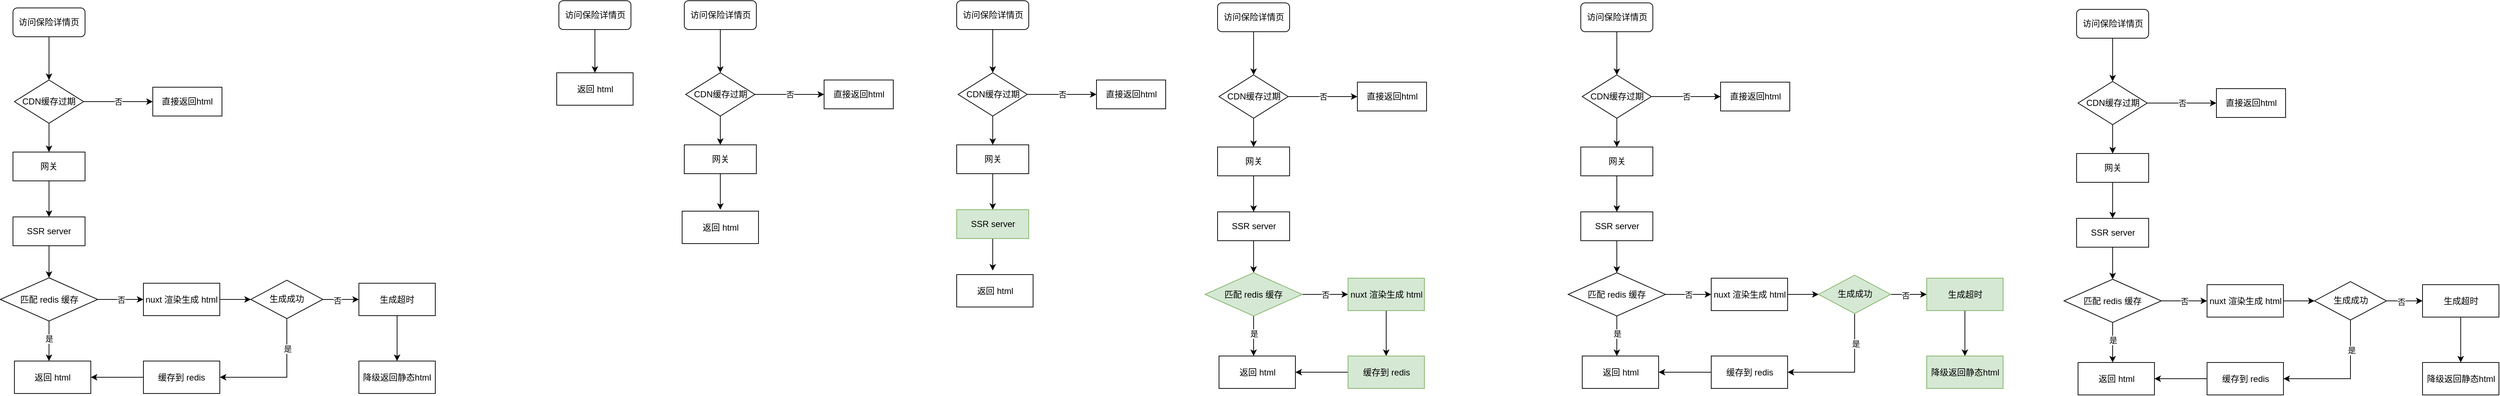 <mxfile version="19.0.1" type="github">
  <diagram id="qEG29GzppgMQ6EskAuyx" name="Page-1">
    <mxGraphModel dx="1097" dy="610" grid="0" gridSize="10" guides="1" tooltips="1" connect="1" arrows="1" fold="1" page="1" pageScale="1" pageWidth="827" pageHeight="1169" math="0" shadow="0">
      <root>
        <mxCell id="0" />
        <mxCell id="1" parent="0" />
        <mxCell id="Ctoy03uefZ5JHMt1Kjl_-14" value="" style="edgeStyle=orthogonalEdgeStyle;rounded=0;orthogonalLoop=1;jettySize=auto;html=1;" parent="1" source="Ctoy03uefZ5JHMt1Kjl_-1" target="Ctoy03uefZ5JHMt1Kjl_-13" edge="1">
          <mxGeometry relative="1" as="geometry" />
        </mxCell>
        <mxCell id="Ctoy03uefZ5JHMt1Kjl_-1" value="访问保险详情页" style="rounded=1;whiteSpace=wrap;html=1;" parent="1" vertex="1">
          <mxGeometry x="120" y="220" width="100" height="40" as="geometry" />
        </mxCell>
        <mxCell id="Ctoy03uefZ5JHMt1Kjl_-16" value="否" style="edgeStyle=orthogonalEdgeStyle;rounded=0;orthogonalLoop=1;jettySize=auto;html=1;" parent="1" source="Ctoy03uefZ5JHMt1Kjl_-13" target="Ctoy03uefZ5JHMt1Kjl_-15" edge="1">
          <mxGeometry relative="1" as="geometry" />
        </mxCell>
        <mxCell id="Ctoy03uefZ5JHMt1Kjl_-18" value="" style="edgeStyle=orthogonalEdgeStyle;rounded=0;orthogonalLoop=1;jettySize=auto;html=1;" parent="1" source="Ctoy03uefZ5JHMt1Kjl_-13" target="Ctoy03uefZ5JHMt1Kjl_-17" edge="1">
          <mxGeometry relative="1" as="geometry" />
        </mxCell>
        <mxCell id="Ctoy03uefZ5JHMt1Kjl_-13" value="CDN缓存过期" style="rhombus;whiteSpace=wrap;html=1;rounded=0;" parent="1" vertex="1">
          <mxGeometry x="122" y="320" width="96" height="60" as="geometry" />
        </mxCell>
        <mxCell id="Ctoy03uefZ5JHMt1Kjl_-15" value="直接返回html" style="whiteSpace=wrap;html=1;rounded=0;" parent="1" vertex="1">
          <mxGeometry x="314" y="330" width="96" height="40" as="geometry" />
        </mxCell>
        <mxCell id="Ctoy03uefZ5JHMt1Kjl_-22" value="" style="edgeStyle=orthogonalEdgeStyle;rounded=0;orthogonalLoop=1;jettySize=auto;html=1;" parent="1" source="Ctoy03uefZ5JHMt1Kjl_-17" target="Ctoy03uefZ5JHMt1Kjl_-21" edge="1">
          <mxGeometry relative="1" as="geometry" />
        </mxCell>
        <mxCell id="Ctoy03uefZ5JHMt1Kjl_-17" value="网关" style="whiteSpace=wrap;html=1;rounded=0;" parent="1" vertex="1">
          <mxGeometry x="120" y="420" width="100" height="40" as="geometry" />
        </mxCell>
        <mxCell id="Ctoy03uefZ5JHMt1Kjl_-24" value="" style="edgeStyle=orthogonalEdgeStyle;rounded=0;orthogonalLoop=1;jettySize=auto;html=1;" parent="1" source="Ctoy03uefZ5JHMt1Kjl_-21" target="Ctoy03uefZ5JHMt1Kjl_-23" edge="1">
          <mxGeometry relative="1" as="geometry" />
        </mxCell>
        <mxCell id="Ctoy03uefZ5JHMt1Kjl_-21" value="SSR server" style="whiteSpace=wrap;html=1;rounded=0;" parent="1" vertex="1">
          <mxGeometry x="120" y="510" width="100" height="40" as="geometry" />
        </mxCell>
        <mxCell id="Ctoy03uefZ5JHMt1Kjl_-26" value="否" style="edgeStyle=orthogonalEdgeStyle;rounded=0;orthogonalLoop=1;jettySize=auto;html=1;" parent="1" source="Ctoy03uefZ5JHMt1Kjl_-23" target="Ctoy03uefZ5JHMt1Kjl_-25" edge="1">
          <mxGeometry relative="1" as="geometry" />
        </mxCell>
        <mxCell id="Ctoy03uefZ5JHMt1Kjl_-29" value="" style="edgeStyle=orthogonalEdgeStyle;rounded=0;orthogonalLoop=1;jettySize=auto;html=1;" parent="1" source="Ctoy03uefZ5JHMt1Kjl_-23" edge="1">
          <mxGeometry relative="1" as="geometry">
            <mxPoint x="170" y="710" as="targetPoint" />
          </mxGeometry>
        </mxCell>
        <mxCell id="Ctoy03uefZ5JHMt1Kjl_-33" value="是" style="edgeLabel;html=1;align=center;verticalAlign=middle;resizable=0;points=[];" parent="Ctoy03uefZ5JHMt1Kjl_-29" vertex="1" connectable="0">
          <mxGeometry x="-0.153" relative="1" as="geometry">
            <mxPoint y="1" as="offset" />
          </mxGeometry>
        </mxCell>
        <mxCell id="Ctoy03uefZ5JHMt1Kjl_-23" value="匹配 redis 缓存" style="rhombus;whiteSpace=wrap;html=1;rounded=0;" parent="1" vertex="1">
          <mxGeometry x="102.5" y="594.5" width="135" height="60" as="geometry" />
        </mxCell>
        <mxCell id="Ctoy03uefZ5JHMt1Kjl_-36" value="" style="edgeStyle=orthogonalEdgeStyle;rounded=0;orthogonalLoop=1;jettySize=auto;html=1;" parent="1" source="Ctoy03uefZ5JHMt1Kjl_-25" target="Ctoy03uefZ5JHMt1Kjl_-35" edge="1">
          <mxGeometry relative="1" as="geometry" />
        </mxCell>
        <mxCell id="Ctoy03uefZ5JHMt1Kjl_-25" value="nuxt 渲染生成 html" style="whiteSpace=wrap;html=1;rounded=0;" parent="1" vertex="1">
          <mxGeometry x="301" y="602" width="106" height="45" as="geometry" />
        </mxCell>
        <mxCell id="Ctoy03uefZ5JHMt1Kjl_-42" style="edgeStyle=orthogonalEdgeStyle;rounded=0;orthogonalLoop=1;jettySize=auto;html=1;entryX=1;entryY=0.5;entryDx=0;entryDy=0;" parent="1" source="Ctoy03uefZ5JHMt1Kjl_-35" target="Ctoy03uefZ5JHMt1Kjl_-39" edge="1">
          <mxGeometry relative="1" as="geometry">
            <Array as="points">
              <mxPoint x="500" y="733" />
            </Array>
          </mxGeometry>
        </mxCell>
        <mxCell id="Ctoy03uefZ5JHMt1Kjl_-43" value="是" style="edgeLabel;html=1;align=center;verticalAlign=middle;resizable=0;points=[];" parent="Ctoy03uefZ5JHMt1Kjl_-42" vertex="1" connectable="0">
          <mxGeometry x="-0.52" y="1" relative="1" as="geometry">
            <mxPoint as="offset" />
          </mxGeometry>
        </mxCell>
        <mxCell id="Ctoy03uefZ5JHMt1Kjl_-45" value="" style="edgeStyle=orthogonalEdgeStyle;rounded=0;orthogonalLoop=1;jettySize=auto;html=1;" parent="1" source="Ctoy03uefZ5JHMt1Kjl_-35" target="Ctoy03uefZ5JHMt1Kjl_-44" edge="1">
          <mxGeometry relative="1" as="geometry" />
        </mxCell>
        <mxCell id="Ctoy03uefZ5JHMt1Kjl_-46" value="否" style="edgeLabel;html=1;align=center;verticalAlign=middle;resizable=0;points=[];" parent="Ctoy03uefZ5JHMt1Kjl_-45" vertex="1" connectable="0">
          <mxGeometry x="-0.212" y="-1" relative="1" as="geometry">
            <mxPoint as="offset" />
          </mxGeometry>
        </mxCell>
        <mxCell id="Ctoy03uefZ5JHMt1Kjl_-35" value="生成成功" style="rhombus;whiteSpace=wrap;html=1;rounded=0;" parent="1" vertex="1">
          <mxGeometry x="450" y="597.87" width="100" height="53.25" as="geometry" />
        </mxCell>
        <mxCell id="Ctoy03uefZ5JHMt1Kjl_-41" value="" style="edgeStyle=orthogonalEdgeStyle;rounded=0;orthogonalLoop=1;jettySize=auto;html=1;" parent="1" source="Ctoy03uefZ5JHMt1Kjl_-39" target="Ctoy03uefZ5JHMt1Kjl_-40" edge="1">
          <mxGeometry relative="1" as="geometry" />
        </mxCell>
        <mxCell id="Ctoy03uefZ5JHMt1Kjl_-39" value="缓存到 redis" style="whiteSpace=wrap;html=1;rounded=0;" parent="1" vertex="1">
          <mxGeometry x="301" y="710" width="106" height="45" as="geometry" />
        </mxCell>
        <mxCell id="Ctoy03uefZ5JHMt1Kjl_-40" value="返回 html" style="whiteSpace=wrap;html=1;rounded=0;" parent="1" vertex="1">
          <mxGeometry x="122" y="710" width="106" height="45" as="geometry" />
        </mxCell>
        <mxCell id="Ctoy03uefZ5JHMt1Kjl_-48" value="" style="edgeStyle=orthogonalEdgeStyle;rounded=0;orthogonalLoop=1;jettySize=auto;html=1;" parent="1" source="Ctoy03uefZ5JHMt1Kjl_-44" target="Ctoy03uefZ5JHMt1Kjl_-47" edge="1">
          <mxGeometry relative="1" as="geometry" />
        </mxCell>
        <mxCell id="Ctoy03uefZ5JHMt1Kjl_-44" value="生成超时" style="whiteSpace=wrap;html=1;rounded=0;" parent="1" vertex="1">
          <mxGeometry x="600" y="602" width="106" height="45" as="geometry" />
        </mxCell>
        <mxCell id="Ctoy03uefZ5JHMt1Kjl_-47" value="降级返回静态html" style="whiteSpace=wrap;html=1;rounded=0;" parent="1" vertex="1">
          <mxGeometry x="600" y="710" width="106" height="45" as="geometry" />
        </mxCell>
        <mxCell id="Ctoy03uefZ5JHMt1Kjl_-49" value="" style="edgeStyle=orthogonalEdgeStyle;rounded=0;orthogonalLoop=1;jettySize=auto;html=1;" parent="1" source="Ctoy03uefZ5JHMt1Kjl_-50" edge="1">
          <mxGeometry relative="1" as="geometry">
            <mxPoint x="927.5" y="310" as="targetPoint" />
          </mxGeometry>
        </mxCell>
        <mxCell id="Ctoy03uefZ5JHMt1Kjl_-50" value="访问保险详情页" style="rounded=1;whiteSpace=wrap;html=1;" parent="1" vertex="1">
          <mxGeometry x="877.5" y="210" width="100" height="40" as="geometry" />
        </mxCell>
        <mxCell id="Ctoy03uefZ5JHMt1Kjl_-72" value="返回 html" style="whiteSpace=wrap;html=1;rounded=0;" parent="1" vertex="1">
          <mxGeometry x="874.5" y="310" width="106" height="45" as="geometry" />
        </mxCell>
        <mxCell id="Ctoy03uefZ5JHMt1Kjl_-103" value="" style="edgeStyle=orthogonalEdgeStyle;rounded=0;orthogonalLoop=1;jettySize=auto;html=1;" parent="1" source="Ctoy03uefZ5JHMt1Kjl_-104" target="Ctoy03uefZ5JHMt1Kjl_-107" edge="1">
          <mxGeometry relative="1" as="geometry" />
        </mxCell>
        <mxCell id="Ctoy03uefZ5JHMt1Kjl_-104" value="访问保险详情页" style="rounded=1;whiteSpace=wrap;html=1;" parent="1" vertex="1">
          <mxGeometry x="1051.5" y="210" width="100" height="40" as="geometry" />
        </mxCell>
        <mxCell id="Ctoy03uefZ5JHMt1Kjl_-105" value="否" style="edgeStyle=orthogonalEdgeStyle;rounded=0;orthogonalLoop=1;jettySize=auto;html=1;" parent="1" source="Ctoy03uefZ5JHMt1Kjl_-107" target="Ctoy03uefZ5JHMt1Kjl_-108" edge="1">
          <mxGeometry relative="1" as="geometry" />
        </mxCell>
        <mxCell id="Ctoy03uefZ5JHMt1Kjl_-106" value="" style="edgeStyle=orthogonalEdgeStyle;rounded=0;orthogonalLoop=1;jettySize=auto;html=1;" parent="1" source="Ctoy03uefZ5JHMt1Kjl_-107" target="Ctoy03uefZ5JHMt1Kjl_-110" edge="1">
          <mxGeometry relative="1" as="geometry" />
        </mxCell>
        <mxCell id="Ctoy03uefZ5JHMt1Kjl_-107" value="CDN缓存过期" style="rhombus;whiteSpace=wrap;html=1;rounded=0;" parent="1" vertex="1">
          <mxGeometry x="1053.5" y="310" width="96" height="60" as="geometry" />
        </mxCell>
        <mxCell id="Ctoy03uefZ5JHMt1Kjl_-108" value="直接返回html" style="whiteSpace=wrap;html=1;rounded=0;" parent="1" vertex="1">
          <mxGeometry x="1245.5" y="320" width="96" height="40" as="geometry" />
        </mxCell>
        <mxCell id="Ctoy03uefZ5JHMt1Kjl_-109" value="" style="edgeStyle=orthogonalEdgeStyle;rounded=0;orthogonalLoop=1;jettySize=auto;html=1;" parent="1" source="Ctoy03uefZ5JHMt1Kjl_-110" edge="1">
          <mxGeometry relative="1" as="geometry">
            <mxPoint x="1101.5" y="500" as="targetPoint" />
          </mxGeometry>
        </mxCell>
        <mxCell id="Ctoy03uefZ5JHMt1Kjl_-110" value="网关" style="whiteSpace=wrap;html=1;rounded=0;" parent="1" vertex="1">
          <mxGeometry x="1051.5" y="410" width="100" height="40" as="geometry" />
        </mxCell>
        <mxCell id="Ctoy03uefZ5JHMt1Kjl_-126" value="返回 html" style="whiteSpace=wrap;html=1;rounded=0;" parent="1" vertex="1">
          <mxGeometry x="1048.5" y="502" width="106" height="45" as="geometry" />
        </mxCell>
        <mxCell id="Ctoy03uefZ5JHMt1Kjl_-130" value="" style="edgeStyle=orthogonalEdgeStyle;rounded=0;orthogonalLoop=1;jettySize=auto;html=1;" parent="1" source="Ctoy03uefZ5JHMt1Kjl_-131" target="Ctoy03uefZ5JHMt1Kjl_-134" edge="1">
          <mxGeometry relative="1" as="geometry" />
        </mxCell>
        <mxCell id="Ctoy03uefZ5JHMt1Kjl_-131" value="访问保险详情页" style="rounded=1;whiteSpace=wrap;html=1;" parent="1" vertex="1">
          <mxGeometry x="1429.5" y="210" width="100" height="40" as="geometry" />
        </mxCell>
        <mxCell id="Ctoy03uefZ5JHMt1Kjl_-132" value="否" style="edgeStyle=orthogonalEdgeStyle;rounded=0;orthogonalLoop=1;jettySize=auto;html=1;" parent="1" source="Ctoy03uefZ5JHMt1Kjl_-134" target="Ctoy03uefZ5JHMt1Kjl_-135" edge="1">
          <mxGeometry relative="1" as="geometry" />
        </mxCell>
        <mxCell id="Ctoy03uefZ5JHMt1Kjl_-133" value="" style="edgeStyle=orthogonalEdgeStyle;rounded=0;orthogonalLoop=1;jettySize=auto;html=1;" parent="1" source="Ctoy03uefZ5JHMt1Kjl_-134" target="Ctoy03uefZ5JHMt1Kjl_-137" edge="1">
          <mxGeometry relative="1" as="geometry" />
        </mxCell>
        <mxCell id="Ctoy03uefZ5JHMt1Kjl_-134" value="CDN缓存过期" style="rhombus;whiteSpace=wrap;html=1;rounded=0;" parent="1" vertex="1">
          <mxGeometry x="1431.5" y="310" width="96" height="60" as="geometry" />
        </mxCell>
        <mxCell id="Ctoy03uefZ5JHMt1Kjl_-135" value="直接返回html" style="whiteSpace=wrap;html=1;rounded=0;" parent="1" vertex="1">
          <mxGeometry x="1623.5" y="320" width="96" height="40" as="geometry" />
        </mxCell>
        <mxCell id="Ctoy03uefZ5JHMt1Kjl_-136" value="" style="edgeStyle=orthogonalEdgeStyle;rounded=0;orthogonalLoop=1;jettySize=auto;html=1;" parent="1" source="Ctoy03uefZ5JHMt1Kjl_-137" target="Ctoy03uefZ5JHMt1Kjl_-139" edge="1">
          <mxGeometry relative="1" as="geometry" />
        </mxCell>
        <mxCell id="Ctoy03uefZ5JHMt1Kjl_-137" value="网关" style="whiteSpace=wrap;html=1;rounded=0;" parent="1" vertex="1">
          <mxGeometry x="1429.5" y="410" width="100" height="40" as="geometry" />
        </mxCell>
        <mxCell id="Ctoy03uefZ5JHMt1Kjl_-138" value="" style="edgeStyle=orthogonalEdgeStyle;rounded=0;orthogonalLoop=1;jettySize=auto;html=1;" parent="1" source="Ctoy03uefZ5JHMt1Kjl_-139" edge="1">
          <mxGeometry relative="1" as="geometry">
            <mxPoint x="1479.5" y="584.5" as="targetPoint" />
          </mxGeometry>
        </mxCell>
        <mxCell id="Ctoy03uefZ5JHMt1Kjl_-139" value="SSR server" style="whiteSpace=wrap;html=1;rounded=0;fillColor=#d5e8d4;strokeColor=#82b366;" parent="1" vertex="1">
          <mxGeometry x="1429.5" y="500" width="100" height="40" as="geometry" />
        </mxCell>
        <mxCell id="Ctoy03uefZ5JHMt1Kjl_-153" value="返回 html" style="whiteSpace=wrap;html=1;rounded=0;" parent="1" vertex="1">
          <mxGeometry x="1429.5" y="590" width="106" height="45" as="geometry" />
        </mxCell>
        <mxCell id="Ctoy03uefZ5JHMt1Kjl_-157" value="" style="edgeStyle=orthogonalEdgeStyle;rounded=0;orthogonalLoop=1;jettySize=auto;html=1;" parent="1" source="Ctoy03uefZ5JHMt1Kjl_-158" target="Ctoy03uefZ5JHMt1Kjl_-161" edge="1">
          <mxGeometry relative="1" as="geometry" />
        </mxCell>
        <mxCell id="Ctoy03uefZ5JHMt1Kjl_-158" value="访问保险详情页" style="rounded=1;whiteSpace=wrap;html=1;" parent="1" vertex="1">
          <mxGeometry x="1791.5" y="213" width="100" height="40" as="geometry" />
        </mxCell>
        <mxCell id="Ctoy03uefZ5JHMt1Kjl_-159" value="否" style="edgeStyle=orthogonalEdgeStyle;rounded=0;orthogonalLoop=1;jettySize=auto;html=1;" parent="1" source="Ctoy03uefZ5JHMt1Kjl_-161" target="Ctoy03uefZ5JHMt1Kjl_-162" edge="1">
          <mxGeometry relative="1" as="geometry" />
        </mxCell>
        <mxCell id="Ctoy03uefZ5JHMt1Kjl_-160" value="" style="edgeStyle=orthogonalEdgeStyle;rounded=0;orthogonalLoop=1;jettySize=auto;html=1;" parent="1" source="Ctoy03uefZ5JHMt1Kjl_-161" target="Ctoy03uefZ5JHMt1Kjl_-164" edge="1">
          <mxGeometry relative="1" as="geometry" />
        </mxCell>
        <mxCell id="Ctoy03uefZ5JHMt1Kjl_-161" value="CDN缓存过期" style="rhombus;whiteSpace=wrap;html=1;rounded=0;" parent="1" vertex="1">
          <mxGeometry x="1793.5" y="313" width="96" height="60" as="geometry" />
        </mxCell>
        <mxCell id="Ctoy03uefZ5JHMt1Kjl_-162" value="直接返回html" style="whiteSpace=wrap;html=1;rounded=0;" parent="1" vertex="1">
          <mxGeometry x="1985.5" y="323" width="96" height="40" as="geometry" />
        </mxCell>
        <mxCell id="Ctoy03uefZ5JHMt1Kjl_-163" value="" style="edgeStyle=orthogonalEdgeStyle;rounded=0;orthogonalLoop=1;jettySize=auto;html=1;" parent="1" source="Ctoy03uefZ5JHMt1Kjl_-164" target="Ctoy03uefZ5JHMt1Kjl_-166" edge="1">
          <mxGeometry relative="1" as="geometry" />
        </mxCell>
        <mxCell id="Ctoy03uefZ5JHMt1Kjl_-164" value="网关" style="whiteSpace=wrap;html=1;rounded=0;" parent="1" vertex="1">
          <mxGeometry x="1791.5" y="413" width="100" height="40" as="geometry" />
        </mxCell>
        <mxCell id="Ctoy03uefZ5JHMt1Kjl_-165" value="" style="edgeStyle=orthogonalEdgeStyle;rounded=0;orthogonalLoop=1;jettySize=auto;html=1;" parent="1" source="Ctoy03uefZ5JHMt1Kjl_-166" target="Ctoy03uefZ5JHMt1Kjl_-170" edge="1">
          <mxGeometry relative="1" as="geometry" />
        </mxCell>
        <mxCell id="Ctoy03uefZ5JHMt1Kjl_-166" value="SSR server" style="whiteSpace=wrap;html=1;rounded=0;" parent="1" vertex="1">
          <mxGeometry x="1791.5" y="503" width="100" height="40" as="geometry" />
        </mxCell>
        <mxCell id="Ctoy03uefZ5JHMt1Kjl_-167" value="否" style="edgeStyle=orthogonalEdgeStyle;rounded=0;orthogonalLoop=1;jettySize=auto;html=1;" parent="1" source="Ctoy03uefZ5JHMt1Kjl_-170" target="Ctoy03uefZ5JHMt1Kjl_-172" edge="1">
          <mxGeometry relative="1" as="geometry" />
        </mxCell>
        <mxCell id="Ctoy03uefZ5JHMt1Kjl_-168" value="" style="edgeStyle=orthogonalEdgeStyle;rounded=0;orthogonalLoop=1;jettySize=auto;html=1;" parent="1" source="Ctoy03uefZ5JHMt1Kjl_-170" edge="1">
          <mxGeometry relative="1" as="geometry">
            <mxPoint x="1841.5" y="703" as="targetPoint" />
          </mxGeometry>
        </mxCell>
        <mxCell id="Ctoy03uefZ5JHMt1Kjl_-169" value="是" style="edgeLabel;html=1;align=center;verticalAlign=middle;resizable=0;points=[];" parent="Ctoy03uefZ5JHMt1Kjl_-168" vertex="1" connectable="0">
          <mxGeometry x="-0.153" relative="1" as="geometry">
            <mxPoint y="1" as="offset" />
          </mxGeometry>
        </mxCell>
        <mxCell id="Ctoy03uefZ5JHMt1Kjl_-170" value="匹配 redis 缓存" style="rhombus;whiteSpace=wrap;html=1;rounded=0;fillColor=#d5e8d4;strokeColor=#82b366;" parent="1" vertex="1">
          <mxGeometry x="1774" y="587.5" width="135" height="60" as="geometry" />
        </mxCell>
        <mxCell id="Ctoy03uefZ5JHMt1Kjl_-211" value="" style="edgeStyle=orthogonalEdgeStyle;rounded=0;orthogonalLoop=1;jettySize=auto;html=1;" parent="1" source="Ctoy03uefZ5JHMt1Kjl_-172" target="Ctoy03uefZ5JHMt1Kjl_-179" edge="1">
          <mxGeometry relative="1" as="geometry" />
        </mxCell>
        <mxCell id="Ctoy03uefZ5JHMt1Kjl_-172" value="nuxt 渲染生成 html" style="whiteSpace=wrap;html=1;rounded=0;fillColor=#d5e8d4;strokeColor=#82b366;" parent="1" vertex="1">
          <mxGeometry x="1972.5" y="595" width="106" height="45" as="geometry" />
        </mxCell>
        <mxCell id="Ctoy03uefZ5JHMt1Kjl_-178" value="" style="edgeStyle=orthogonalEdgeStyle;rounded=0;orthogonalLoop=1;jettySize=auto;html=1;" parent="1" source="Ctoy03uefZ5JHMt1Kjl_-179" target="Ctoy03uefZ5JHMt1Kjl_-180" edge="1">
          <mxGeometry relative="1" as="geometry" />
        </mxCell>
        <mxCell id="Ctoy03uefZ5JHMt1Kjl_-179" value="缓存到 redis" style="whiteSpace=wrap;html=1;rounded=0;fillColor=#d5e8d4;strokeColor=#82b366;" parent="1" vertex="1">
          <mxGeometry x="1972.5" y="703" width="106" height="45" as="geometry" />
        </mxCell>
        <mxCell id="Ctoy03uefZ5JHMt1Kjl_-180" value="返回 html" style="whiteSpace=wrap;html=1;rounded=0;" parent="1" vertex="1">
          <mxGeometry x="1793.5" y="703" width="106" height="45" as="geometry" />
        </mxCell>
        <mxCell id="Ctoy03uefZ5JHMt1Kjl_-184" value="" style="edgeStyle=orthogonalEdgeStyle;rounded=0;orthogonalLoop=1;jettySize=auto;html=1;" parent="1" source="Ctoy03uefZ5JHMt1Kjl_-185" target="Ctoy03uefZ5JHMt1Kjl_-188" edge="1">
          <mxGeometry relative="1" as="geometry" />
        </mxCell>
        <mxCell id="Ctoy03uefZ5JHMt1Kjl_-185" value="访问保险详情页" style="rounded=1;whiteSpace=wrap;html=1;" parent="1" vertex="1">
          <mxGeometry x="2295.5" y="213" width="100" height="40" as="geometry" />
        </mxCell>
        <mxCell id="Ctoy03uefZ5JHMt1Kjl_-186" value="否" style="edgeStyle=orthogonalEdgeStyle;rounded=0;orthogonalLoop=1;jettySize=auto;html=1;" parent="1" source="Ctoy03uefZ5JHMt1Kjl_-188" target="Ctoy03uefZ5JHMt1Kjl_-189" edge="1">
          <mxGeometry relative="1" as="geometry" />
        </mxCell>
        <mxCell id="Ctoy03uefZ5JHMt1Kjl_-187" value="" style="edgeStyle=orthogonalEdgeStyle;rounded=0;orthogonalLoop=1;jettySize=auto;html=1;" parent="1" source="Ctoy03uefZ5JHMt1Kjl_-188" target="Ctoy03uefZ5JHMt1Kjl_-191" edge="1">
          <mxGeometry relative="1" as="geometry" />
        </mxCell>
        <mxCell id="Ctoy03uefZ5JHMt1Kjl_-188" value="CDN缓存过期" style="rhombus;whiteSpace=wrap;html=1;rounded=0;" parent="1" vertex="1">
          <mxGeometry x="2297.5" y="313" width="96" height="60" as="geometry" />
        </mxCell>
        <mxCell id="Ctoy03uefZ5JHMt1Kjl_-189" value="直接返回html" style="whiteSpace=wrap;html=1;rounded=0;" parent="1" vertex="1">
          <mxGeometry x="2489.5" y="323" width="96" height="40" as="geometry" />
        </mxCell>
        <mxCell id="Ctoy03uefZ5JHMt1Kjl_-190" value="" style="edgeStyle=orthogonalEdgeStyle;rounded=0;orthogonalLoop=1;jettySize=auto;html=1;" parent="1" source="Ctoy03uefZ5JHMt1Kjl_-191" target="Ctoy03uefZ5JHMt1Kjl_-193" edge="1">
          <mxGeometry relative="1" as="geometry" />
        </mxCell>
        <mxCell id="Ctoy03uefZ5JHMt1Kjl_-191" value="网关" style="whiteSpace=wrap;html=1;rounded=0;" parent="1" vertex="1">
          <mxGeometry x="2295.5" y="413" width="100" height="40" as="geometry" />
        </mxCell>
        <mxCell id="Ctoy03uefZ5JHMt1Kjl_-192" value="" style="edgeStyle=orthogonalEdgeStyle;rounded=0;orthogonalLoop=1;jettySize=auto;html=1;" parent="1" source="Ctoy03uefZ5JHMt1Kjl_-193" target="Ctoy03uefZ5JHMt1Kjl_-197" edge="1">
          <mxGeometry relative="1" as="geometry" />
        </mxCell>
        <mxCell id="Ctoy03uefZ5JHMt1Kjl_-193" value="SSR server" style="whiteSpace=wrap;html=1;rounded=0;" parent="1" vertex="1">
          <mxGeometry x="2295.5" y="503" width="100" height="40" as="geometry" />
        </mxCell>
        <mxCell id="Ctoy03uefZ5JHMt1Kjl_-194" value="否" style="edgeStyle=orthogonalEdgeStyle;rounded=0;orthogonalLoop=1;jettySize=auto;html=1;" parent="1" source="Ctoy03uefZ5JHMt1Kjl_-197" target="Ctoy03uefZ5JHMt1Kjl_-199" edge="1">
          <mxGeometry relative="1" as="geometry" />
        </mxCell>
        <mxCell id="Ctoy03uefZ5JHMt1Kjl_-195" value="" style="edgeStyle=orthogonalEdgeStyle;rounded=0;orthogonalLoop=1;jettySize=auto;html=1;" parent="1" source="Ctoy03uefZ5JHMt1Kjl_-197" edge="1">
          <mxGeometry relative="1" as="geometry">
            <mxPoint x="2345.5" y="703" as="targetPoint" />
          </mxGeometry>
        </mxCell>
        <mxCell id="Ctoy03uefZ5JHMt1Kjl_-196" value="是" style="edgeLabel;html=1;align=center;verticalAlign=middle;resizable=0;points=[];" parent="Ctoy03uefZ5JHMt1Kjl_-195" vertex="1" connectable="0">
          <mxGeometry x="-0.153" relative="1" as="geometry">
            <mxPoint y="1" as="offset" />
          </mxGeometry>
        </mxCell>
        <mxCell id="Ctoy03uefZ5JHMt1Kjl_-197" value="匹配 redis 缓存" style="rhombus;whiteSpace=wrap;html=1;rounded=0;" parent="1" vertex="1">
          <mxGeometry x="2278" y="587.5" width="135" height="60" as="geometry" />
        </mxCell>
        <mxCell id="Ctoy03uefZ5JHMt1Kjl_-198" value="" style="edgeStyle=orthogonalEdgeStyle;rounded=0;orthogonalLoop=1;jettySize=auto;html=1;" parent="1" source="Ctoy03uefZ5JHMt1Kjl_-199" target="Ctoy03uefZ5JHMt1Kjl_-204" edge="1">
          <mxGeometry relative="1" as="geometry" />
        </mxCell>
        <mxCell id="Ctoy03uefZ5JHMt1Kjl_-199" value="nuxt 渲染生成 html" style="whiteSpace=wrap;html=1;rounded=0;" parent="1" vertex="1">
          <mxGeometry x="2476.5" y="595" width="106" height="45" as="geometry" />
        </mxCell>
        <mxCell id="Ctoy03uefZ5JHMt1Kjl_-200" style="edgeStyle=orthogonalEdgeStyle;rounded=0;orthogonalLoop=1;jettySize=auto;html=1;entryX=1;entryY=0.5;entryDx=0;entryDy=0;" parent="1" source="Ctoy03uefZ5JHMt1Kjl_-204" target="Ctoy03uefZ5JHMt1Kjl_-206" edge="1">
          <mxGeometry relative="1" as="geometry">
            <Array as="points">
              <mxPoint x="2675.5" y="726" />
            </Array>
          </mxGeometry>
        </mxCell>
        <mxCell id="Ctoy03uefZ5JHMt1Kjl_-201" value="是" style="edgeLabel;html=1;align=center;verticalAlign=middle;resizable=0;points=[];" parent="Ctoy03uefZ5JHMt1Kjl_-200" vertex="1" connectable="0">
          <mxGeometry x="-0.52" y="1" relative="1" as="geometry">
            <mxPoint as="offset" />
          </mxGeometry>
        </mxCell>
        <mxCell id="Ctoy03uefZ5JHMt1Kjl_-202" value="" style="edgeStyle=orthogonalEdgeStyle;rounded=0;orthogonalLoop=1;jettySize=auto;html=1;" parent="1" source="Ctoy03uefZ5JHMt1Kjl_-204" target="Ctoy03uefZ5JHMt1Kjl_-209" edge="1">
          <mxGeometry relative="1" as="geometry" />
        </mxCell>
        <mxCell id="Ctoy03uefZ5JHMt1Kjl_-203" value="否" style="edgeLabel;html=1;align=center;verticalAlign=middle;resizable=0;points=[];" parent="Ctoy03uefZ5JHMt1Kjl_-202" vertex="1" connectable="0">
          <mxGeometry x="-0.212" y="-1" relative="1" as="geometry">
            <mxPoint as="offset" />
          </mxGeometry>
        </mxCell>
        <mxCell id="Ctoy03uefZ5JHMt1Kjl_-204" value="生成成功" style="rhombus;whiteSpace=wrap;html=1;rounded=0;fillColor=#d5e8d4;strokeColor=#82b366;" parent="1" vertex="1">
          <mxGeometry x="2625.5" y="590.87" width="100" height="53.25" as="geometry" />
        </mxCell>
        <mxCell id="Ctoy03uefZ5JHMt1Kjl_-205" value="" style="edgeStyle=orthogonalEdgeStyle;rounded=0;orthogonalLoop=1;jettySize=auto;html=1;" parent="1" source="Ctoy03uefZ5JHMt1Kjl_-206" target="Ctoy03uefZ5JHMt1Kjl_-207" edge="1">
          <mxGeometry relative="1" as="geometry" />
        </mxCell>
        <mxCell id="Ctoy03uefZ5JHMt1Kjl_-206" value="缓存到 redis" style="whiteSpace=wrap;html=1;rounded=0;" parent="1" vertex="1">
          <mxGeometry x="2476.5" y="703" width="106" height="45" as="geometry" />
        </mxCell>
        <mxCell id="Ctoy03uefZ5JHMt1Kjl_-207" value="返回 html" style="whiteSpace=wrap;html=1;rounded=0;" parent="1" vertex="1">
          <mxGeometry x="2297.5" y="703" width="106" height="45" as="geometry" />
        </mxCell>
        <mxCell id="Ctoy03uefZ5JHMt1Kjl_-208" value="" style="edgeStyle=orthogonalEdgeStyle;rounded=0;orthogonalLoop=1;jettySize=auto;html=1;" parent="1" source="Ctoy03uefZ5JHMt1Kjl_-209" target="Ctoy03uefZ5JHMt1Kjl_-210" edge="1">
          <mxGeometry relative="1" as="geometry" />
        </mxCell>
        <mxCell id="Ctoy03uefZ5JHMt1Kjl_-209" value="生成超时" style="whiteSpace=wrap;html=1;rounded=0;fillColor=#d5e8d4;strokeColor=#82b366;" parent="1" vertex="1">
          <mxGeometry x="2775.5" y="595" width="106" height="45" as="geometry" />
        </mxCell>
        <mxCell id="Ctoy03uefZ5JHMt1Kjl_-210" value="降级返回静态html" style="whiteSpace=wrap;html=1;rounded=0;fillColor=#d5e8d4;strokeColor=#82b366;" parent="1" vertex="1">
          <mxGeometry x="2775.5" y="703" width="106" height="45" as="geometry" />
        </mxCell>
        <mxCell id="Ctoy03uefZ5JHMt1Kjl_-212" value="" style="edgeStyle=orthogonalEdgeStyle;rounded=0;orthogonalLoop=1;jettySize=auto;html=1;" parent="1" source="Ctoy03uefZ5JHMt1Kjl_-213" target="Ctoy03uefZ5JHMt1Kjl_-216" edge="1">
          <mxGeometry relative="1" as="geometry" />
        </mxCell>
        <mxCell id="Ctoy03uefZ5JHMt1Kjl_-213" value="访问保险详情页" style="rounded=1;whiteSpace=wrap;html=1;" parent="1" vertex="1">
          <mxGeometry x="2983.5" y="222" width="100" height="40" as="geometry" />
        </mxCell>
        <mxCell id="Ctoy03uefZ5JHMt1Kjl_-214" value="否" style="edgeStyle=orthogonalEdgeStyle;rounded=0;orthogonalLoop=1;jettySize=auto;html=1;" parent="1" source="Ctoy03uefZ5JHMt1Kjl_-216" target="Ctoy03uefZ5JHMt1Kjl_-217" edge="1">
          <mxGeometry relative="1" as="geometry" />
        </mxCell>
        <mxCell id="Ctoy03uefZ5JHMt1Kjl_-215" value="" style="edgeStyle=orthogonalEdgeStyle;rounded=0;orthogonalLoop=1;jettySize=auto;html=1;" parent="1" source="Ctoy03uefZ5JHMt1Kjl_-216" target="Ctoy03uefZ5JHMt1Kjl_-219" edge="1">
          <mxGeometry relative="1" as="geometry" />
        </mxCell>
        <mxCell id="Ctoy03uefZ5JHMt1Kjl_-216" value="CDN缓存过期" style="rhombus;whiteSpace=wrap;html=1;rounded=0;" parent="1" vertex="1">
          <mxGeometry x="2985.5" y="322" width="96" height="60" as="geometry" />
        </mxCell>
        <mxCell id="Ctoy03uefZ5JHMt1Kjl_-217" value="直接返回html" style="whiteSpace=wrap;html=1;rounded=0;" parent="1" vertex="1">
          <mxGeometry x="3177.5" y="332" width="96" height="40" as="geometry" />
        </mxCell>
        <mxCell id="Ctoy03uefZ5JHMt1Kjl_-218" value="" style="edgeStyle=orthogonalEdgeStyle;rounded=0;orthogonalLoop=1;jettySize=auto;html=1;" parent="1" source="Ctoy03uefZ5JHMt1Kjl_-219" target="Ctoy03uefZ5JHMt1Kjl_-221" edge="1">
          <mxGeometry relative="1" as="geometry" />
        </mxCell>
        <mxCell id="Ctoy03uefZ5JHMt1Kjl_-219" value="网关" style="whiteSpace=wrap;html=1;rounded=0;" parent="1" vertex="1">
          <mxGeometry x="2983.5" y="422" width="100" height="40" as="geometry" />
        </mxCell>
        <mxCell id="Ctoy03uefZ5JHMt1Kjl_-220" value="" style="edgeStyle=orthogonalEdgeStyle;rounded=0;orthogonalLoop=1;jettySize=auto;html=1;" parent="1" source="Ctoy03uefZ5JHMt1Kjl_-221" target="Ctoy03uefZ5JHMt1Kjl_-225" edge="1">
          <mxGeometry relative="1" as="geometry" />
        </mxCell>
        <mxCell id="Ctoy03uefZ5JHMt1Kjl_-221" value="SSR server" style="whiteSpace=wrap;html=1;rounded=0;" parent="1" vertex="1">
          <mxGeometry x="2983.5" y="512" width="100" height="40" as="geometry" />
        </mxCell>
        <mxCell id="Ctoy03uefZ5JHMt1Kjl_-222" value="否" style="edgeStyle=orthogonalEdgeStyle;rounded=0;orthogonalLoop=1;jettySize=auto;html=1;" parent="1" source="Ctoy03uefZ5JHMt1Kjl_-225" target="Ctoy03uefZ5JHMt1Kjl_-227" edge="1">
          <mxGeometry relative="1" as="geometry" />
        </mxCell>
        <mxCell id="Ctoy03uefZ5JHMt1Kjl_-223" value="" style="edgeStyle=orthogonalEdgeStyle;rounded=0;orthogonalLoop=1;jettySize=auto;html=1;" parent="1" source="Ctoy03uefZ5JHMt1Kjl_-225" edge="1">
          <mxGeometry relative="1" as="geometry">
            <mxPoint x="3033.5" y="712.0" as="targetPoint" />
          </mxGeometry>
        </mxCell>
        <mxCell id="Ctoy03uefZ5JHMt1Kjl_-224" value="是" style="edgeLabel;html=1;align=center;verticalAlign=middle;resizable=0;points=[];" parent="Ctoy03uefZ5JHMt1Kjl_-223" vertex="1" connectable="0">
          <mxGeometry x="-0.153" relative="1" as="geometry">
            <mxPoint y="1" as="offset" />
          </mxGeometry>
        </mxCell>
        <mxCell id="Ctoy03uefZ5JHMt1Kjl_-225" value="匹配 redis 缓存" style="rhombus;whiteSpace=wrap;html=1;rounded=0;" parent="1" vertex="1">
          <mxGeometry x="2966" y="596.5" width="135" height="60" as="geometry" />
        </mxCell>
        <mxCell id="Ctoy03uefZ5JHMt1Kjl_-226" value="" style="edgeStyle=orthogonalEdgeStyle;rounded=0;orthogonalLoop=1;jettySize=auto;html=1;" parent="1" source="Ctoy03uefZ5JHMt1Kjl_-227" target="Ctoy03uefZ5JHMt1Kjl_-232" edge="1">
          <mxGeometry relative="1" as="geometry" />
        </mxCell>
        <mxCell id="Ctoy03uefZ5JHMt1Kjl_-227" value="nuxt 渲染生成 html" style="whiteSpace=wrap;html=1;rounded=0;" parent="1" vertex="1">
          <mxGeometry x="3164.5" y="604" width="106" height="45" as="geometry" />
        </mxCell>
        <mxCell id="Ctoy03uefZ5JHMt1Kjl_-228" style="edgeStyle=orthogonalEdgeStyle;rounded=0;orthogonalLoop=1;jettySize=auto;html=1;entryX=1;entryY=0.5;entryDx=0;entryDy=0;" parent="1" source="Ctoy03uefZ5JHMt1Kjl_-232" target="Ctoy03uefZ5JHMt1Kjl_-234" edge="1">
          <mxGeometry relative="1" as="geometry">
            <Array as="points">
              <mxPoint x="3363.5" y="735" />
            </Array>
          </mxGeometry>
        </mxCell>
        <mxCell id="Ctoy03uefZ5JHMt1Kjl_-229" value="是" style="edgeLabel;html=1;align=center;verticalAlign=middle;resizable=0;points=[];" parent="Ctoy03uefZ5JHMt1Kjl_-228" vertex="1" connectable="0">
          <mxGeometry x="-0.52" y="1" relative="1" as="geometry">
            <mxPoint as="offset" />
          </mxGeometry>
        </mxCell>
        <mxCell id="Ctoy03uefZ5JHMt1Kjl_-230" value="" style="edgeStyle=orthogonalEdgeStyle;rounded=0;orthogonalLoop=1;jettySize=auto;html=1;" parent="1" source="Ctoy03uefZ5JHMt1Kjl_-232" target="Ctoy03uefZ5JHMt1Kjl_-237" edge="1">
          <mxGeometry relative="1" as="geometry" />
        </mxCell>
        <mxCell id="Ctoy03uefZ5JHMt1Kjl_-231" value="否" style="edgeLabel;html=1;align=center;verticalAlign=middle;resizable=0;points=[];" parent="Ctoy03uefZ5JHMt1Kjl_-230" vertex="1" connectable="0">
          <mxGeometry x="-0.212" y="-1" relative="1" as="geometry">
            <mxPoint as="offset" />
          </mxGeometry>
        </mxCell>
        <mxCell id="Ctoy03uefZ5JHMt1Kjl_-232" value="生成成功" style="rhombus;whiteSpace=wrap;html=1;rounded=0;" parent="1" vertex="1">
          <mxGeometry x="3313.5" y="599.87" width="100" height="53.25" as="geometry" />
        </mxCell>
        <mxCell id="Ctoy03uefZ5JHMt1Kjl_-233" value="" style="edgeStyle=orthogonalEdgeStyle;rounded=0;orthogonalLoop=1;jettySize=auto;html=1;" parent="1" source="Ctoy03uefZ5JHMt1Kjl_-234" target="Ctoy03uefZ5JHMt1Kjl_-235" edge="1">
          <mxGeometry relative="1" as="geometry" />
        </mxCell>
        <mxCell id="Ctoy03uefZ5JHMt1Kjl_-234" value="缓存到 redis" style="whiteSpace=wrap;html=1;rounded=0;" parent="1" vertex="1">
          <mxGeometry x="3164.5" y="712" width="106" height="45" as="geometry" />
        </mxCell>
        <mxCell id="Ctoy03uefZ5JHMt1Kjl_-235" value="返回 html" style="whiteSpace=wrap;html=1;rounded=0;" parent="1" vertex="1">
          <mxGeometry x="2985.5" y="712" width="106" height="45" as="geometry" />
        </mxCell>
        <mxCell id="Ctoy03uefZ5JHMt1Kjl_-236" value="" style="edgeStyle=orthogonalEdgeStyle;rounded=0;orthogonalLoop=1;jettySize=auto;html=1;" parent="1" source="Ctoy03uefZ5JHMt1Kjl_-237" target="Ctoy03uefZ5JHMt1Kjl_-238" edge="1">
          <mxGeometry relative="1" as="geometry" />
        </mxCell>
        <mxCell id="Ctoy03uefZ5JHMt1Kjl_-237" value="生成超时" style="whiteSpace=wrap;html=1;rounded=0;" parent="1" vertex="1">
          <mxGeometry x="3463.5" y="604" width="106" height="45" as="geometry" />
        </mxCell>
        <mxCell id="Ctoy03uefZ5JHMt1Kjl_-238" value="降级返回静态html" style="whiteSpace=wrap;html=1;rounded=0;" parent="1" vertex="1">
          <mxGeometry x="3463.5" y="712" width="106" height="45" as="geometry" />
        </mxCell>
      </root>
    </mxGraphModel>
  </diagram>
</mxfile>
